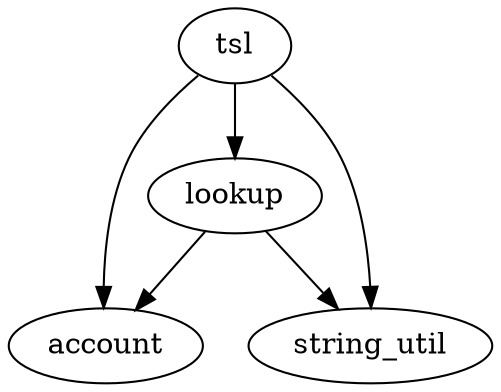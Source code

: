 digraph graphname {
    tsl -> lookup;
    tsl -> account;
    tsl -> string_util;
    lookup -> account;
    lookup -> string_util;
}

